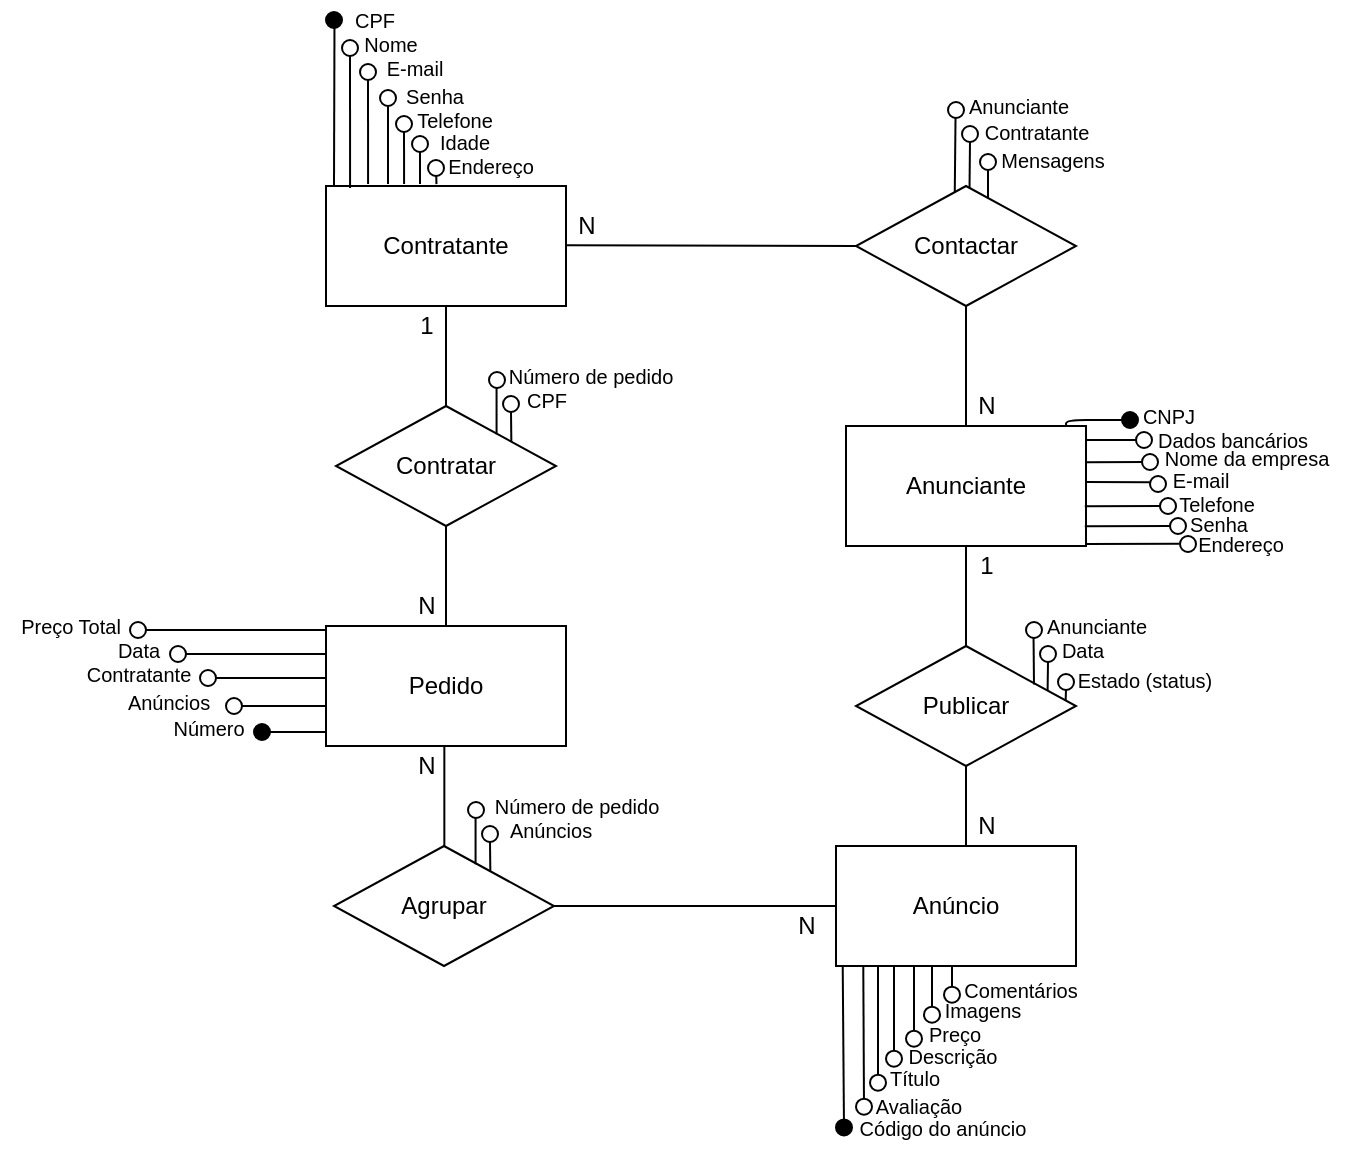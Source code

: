 <mxfile version="14.5.8" type="github">
  <diagram id="R2lEEEUBdFMjLlhIrx00" name="Page-1">
    <mxGraphModel dx="1411" dy="653" grid="1" gridSize="10" guides="1" tooltips="1" connect="1" arrows="1" fold="1" page="1" pageScale="1" pageWidth="850" pageHeight="1100" math="0" shadow="0" extFonts="Permanent Marker^https://fonts.googleapis.com/css?family=Permanent+Marker">
      <root>
        <mxCell id="0" />
        <mxCell id="1" parent="0" />
        <mxCell id="Juyp6doiT1WNdnk2VAP0-44" value="Pedido" style="rounded=0;whiteSpace=wrap;html=1;shadow=0;" vertex="1" parent="1">
          <mxGeometry x="220" y="670" width="120" height="60" as="geometry" />
        </mxCell>
        <mxCell id="Juyp6doiT1WNdnk2VAP0-3" value="Contratante" style="rounded=0;whiteSpace=wrap;html=1;" vertex="1" parent="1">
          <mxGeometry x="220" y="450" width="120" height="60" as="geometry" />
        </mxCell>
        <mxCell id="Juyp6doiT1WNdnk2VAP0-4" value="Anunciante" style="rounded=0;whiteSpace=wrap;html=1;" vertex="1" parent="1">
          <mxGeometry x="480" y="570" width="120" height="60" as="geometry" />
        </mxCell>
        <mxCell id="Juyp6doiT1WNdnk2VAP0-5" value="Anúncio" style="rounded=0;whiteSpace=wrap;html=1;" vertex="1" parent="1">
          <mxGeometry x="475" y="780" width="120" height="60" as="geometry" />
        </mxCell>
        <mxCell id="Juyp6doiT1WNdnk2VAP0-8" value="Publicar" style="rhombus;whiteSpace=wrap;html=1;" vertex="1" parent="1">
          <mxGeometry x="485" y="680" width="110" height="60" as="geometry" />
        </mxCell>
        <mxCell id="Juyp6doiT1WNdnk2VAP0-13" value="" style="endArrow=none;html=1;entryX=0.5;entryY=1;entryDx=0;entryDy=0;" edge="1" parent="1" source="Juyp6doiT1WNdnk2VAP0-8" target="Juyp6doiT1WNdnk2VAP0-4">
          <mxGeometry width="50" height="50" relative="1" as="geometry">
            <mxPoint x="532" y="670" as="sourcePoint" />
            <mxPoint x="702" y="560" as="targetPoint" />
          </mxGeometry>
        </mxCell>
        <mxCell id="Juyp6doiT1WNdnk2VAP0-25" value="N" style="text;html=1;align=center;verticalAlign=middle;resizable=0;points=[];autosize=1;strokeColor=none;" vertex="1" parent="1">
          <mxGeometry x="260" y="580" width="20" height="20" as="geometry" />
        </mxCell>
        <mxCell id="Juyp6doiT1WNdnk2VAP0-31" value="Contactar" style="rhombus;whiteSpace=wrap;html=1;" vertex="1" parent="1">
          <mxGeometry x="485" y="450" width="110" height="60" as="geometry" />
        </mxCell>
        <mxCell id="Juyp6doiT1WNdnk2VAP0-32" value="" style="endArrow=none;html=1;exitX=0.5;exitY=1;exitDx=0;exitDy=0;entryX=0.5;entryY=0;entryDx=0;entryDy=0;" edge="1" parent="1" source="Juyp6doiT1WNdnk2VAP0-31" target="Juyp6doiT1WNdnk2VAP0-4">
          <mxGeometry width="50" height="50" relative="1" as="geometry">
            <mxPoint x="430" y="620" as="sourcePoint" />
            <mxPoint x="638" y="480" as="targetPoint" />
          </mxGeometry>
        </mxCell>
        <mxCell id="Juyp6doiT1WNdnk2VAP0-33" value="" style="endArrow=none;html=1;exitX=1;exitY=0.5;exitDx=0;exitDy=0;entryX=0;entryY=0.5;entryDx=0;entryDy=0;" edge="1" parent="1" target="Juyp6doiT1WNdnk2VAP0-31">
          <mxGeometry width="50" height="50" relative="1" as="geometry">
            <mxPoint x="340" y="479.58" as="sourcePoint" />
            <mxPoint x="485" y="480" as="targetPoint" />
          </mxGeometry>
        </mxCell>
        <mxCell id="Juyp6doiT1WNdnk2VAP0-34" value="N" style="text;html=1;align=center;verticalAlign=middle;resizable=0;points=[];autosize=1;strokeColor=none;" vertex="1" parent="1">
          <mxGeometry x="340" y="460" width="20" height="20" as="geometry" />
        </mxCell>
        <mxCell id="Juyp6doiT1WNdnk2VAP0-35" value="N" style="text;html=1;align=center;verticalAlign=middle;resizable=0;points=[];autosize=1;strokeColor=none;" vertex="1" parent="1">
          <mxGeometry x="540" y="550" width="20" height="20" as="geometry" />
        </mxCell>
        <mxCell id="Juyp6doiT1WNdnk2VAP0-45" value="Contratar" style="rhombus;whiteSpace=wrap;html=1;" vertex="1" parent="1">
          <mxGeometry x="225" y="560" width="110" height="60" as="geometry" />
        </mxCell>
        <mxCell id="Juyp6doiT1WNdnk2VAP0-46" value="Agrupar" style="rhombus;whiteSpace=wrap;html=1;" vertex="1" parent="1">
          <mxGeometry x="224" y="780" width="110" height="60" as="geometry" />
        </mxCell>
        <mxCell id="Juyp6doiT1WNdnk2VAP0-47" value="" style="endArrow=none;html=1;entryX=0.5;entryY=0;entryDx=0;entryDy=0;" edge="1" parent="1" target="Juyp6doiT1WNdnk2VAP0-45">
          <mxGeometry width="50" height="50" relative="1" as="geometry">
            <mxPoint x="280" y="510" as="sourcePoint" />
            <mxPoint x="365" y="510.42" as="targetPoint" />
          </mxGeometry>
        </mxCell>
        <mxCell id="Juyp6doiT1WNdnk2VAP0-49" value="" style="endArrow=none;html=1;entryX=0.5;entryY=0;entryDx=0;entryDy=0;" edge="1" parent="1">
          <mxGeometry width="50" height="50" relative="1" as="geometry">
            <mxPoint x="280" y="620" as="sourcePoint" />
            <mxPoint x="280" y="670" as="targetPoint" />
          </mxGeometry>
        </mxCell>
        <mxCell id="Juyp6doiT1WNdnk2VAP0-50" value="" style="endArrow=none;html=1;entryX=0.5;entryY=0;entryDx=0;entryDy=0;" edge="1" parent="1">
          <mxGeometry width="50" height="50" relative="1" as="geometry">
            <mxPoint x="279.17" y="730" as="sourcePoint" />
            <mxPoint x="279.17" y="780" as="targetPoint" />
          </mxGeometry>
        </mxCell>
        <mxCell id="Juyp6doiT1WNdnk2VAP0-52" value="" style="endArrow=none;html=1;entryX=0;entryY=0.5;entryDx=0;entryDy=0;" edge="1" parent="1" source="Juyp6doiT1WNdnk2VAP0-46" target="Juyp6doiT1WNdnk2VAP0-5">
          <mxGeometry width="50" height="50" relative="1" as="geometry">
            <mxPoint x="520" y="760" as="sourcePoint" />
            <mxPoint x="570" y="710" as="targetPoint" />
          </mxGeometry>
        </mxCell>
        <mxCell id="Juyp6doiT1WNdnk2VAP0-53" value="" style="endArrow=none;html=1;entryX=0.5;entryY=1;entryDx=0;entryDy=0;" edge="1" parent="1" target="Juyp6doiT1WNdnk2VAP0-8">
          <mxGeometry width="50" height="50" relative="1" as="geometry">
            <mxPoint x="540" y="780" as="sourcePoint" />
            <mxPoint x="570" y="600" as="targetPoint" />
          </mxGeometry>
        </mxCell>
        <mxCell id="Juyp6doiT1WNdnk2VAP0-54" value="N" style="text;html=1;align=center;verticalAlign=middle;resizable=0;points=[];autosize=1;strokeColor=none;" vertex="1" parent="1">
          <mxGeometry x="450" y="810" width="20" height="20" as="geometry" />
        </mxCell>
        <mxCell id="Juyp6doiT1WNdnk2VAP0-55" value="1" style="text;html=1;align=center;verticalAlign=middle;resizable=0;points=[];autosize=1;strokeColor=none;" vertex="1" parent="1">
          <mxGeometry x="260" y="510" width="20" height="20" as="geometry" />
        </mxCell>
        <mxCell id="Juyp6doiT1WNdnk2VAP0-56" value="N" style="text;html=1;align=center;verticalAlign=middle;resizable=0;points=[];autosize=1;strokeColor=none;" vertex="1" parent="1">
          <mxGeometry x="260" y="730" width="20" height="20" as="geometry" />
        </mxCell>
        <mxCell id="Juyp6doiT1WNdnk2VAP0-57" value="N" style="text;html=1;align=center;verticalAlign=middle;resizable=0;points=[];autosize=1;strokeColor=none;" vertex="1" parent="1">
          <mxGeometry x="260" y="650" width="20" height="20" as="geometry" />
        </mxCell>
        <mxCell id="Juyp6doiT1WNdnk2VAP0-58" value="N" style="text;html=1;align=center;verticalAlign=middle;resizable=0;points=[];autosize=1;strokeColor=none;" vertex="1" parent="1">
          <mxGeometry x="540" y="760" width="20" height="20" as="geometry" />
        </mxCell>
        <mxCell id="Juyp6doiT1WNdnk2VAP0-59" value="1" style="text;html=1;align=center;verticalAlign=middle;resizable=0;points=[];autosize=1;strokeColor=none;" vertex="1" parent="1">
          <mxGeometry x="540" y="630" width="20" height="20" as="geometry" />
        </mxCell>
        <mxCell id="Juyp6doiT1WNdnk2VAP0-85" value="" style="endArrow=none;html=1;entryX=0.031;entryY=-0.008;entryDx=0;entryDy=0;entryPerimeter=0;exitX=0.006;exitY=0.665;exitDx=0;exitDy=0;exitPerimeter=0;" edge="1" parent="1" source="Juyp6doiT1WNdnk2VAP0-87">
          <mxGeometry width="50" height="50" relative="1" as="geometry">
            <mxPoint x="224.28" y="379.48" as="sourcePoint" />
            <mxPoint x="224.0" y="450" as="targetPoint" />
          </mxGeometry>
        </mxCell>
        <mxCell id="Juyp6doiT1WNdnk2VAP0-86" value="" style="endArrow=none;html=1;entryX=0.117;entryY=0;entryDx=0;entryDy=0;entryPerimeter=0;" edge="1" parent="1">
          <mxGeometry width="50" height="50" relative="1" as="geometry">
            <mxPoint x="241" y="397" as="sourcePoint" />
            <mxPoint x="241.04" y="449" as="targetPoint" />
          </mxGeometry>
        </mxCell>
        <mxCell id="Juyp6doiT1WNdnk2VAP0-87" value="&lt;font style=&quot;font-size: 10px&quot;&gt;CPF&lt;/font&gt;" style="text;html=1;align=center;verticalAlign=middle;resizable=0;points=[];autosize=1;strokeColor=none;" vertex="1" parent="1">
          <mxGeometry x="224" y="357" width="40" height="20" as="geometry" />
        </mxCell>
        <mxCell id="Juyp6doiT1WNdnk2VAP0-88" value="" style="ellipse;whiteSpace=wrap;html=1;aspect=fixed;shadow=0;fillColor=#000000;" vertex="1" parent="1">
          <mxGeometry x="220" y="363" width="8" height="8" as="geometry" />
        </mxCell>
        <mxCell id="Juyp6doiT1WNdnk2VAP0-89" value="" style="ellipse;whiteSpace=wrap;html=1;aspect=fixed;shadow=0;" vertex="1" parent="1">
          <mxGeometry x="237" y="389" width="8" height="8" as="geometry" />
        </mxCell>
        <mxCell id="Juyp6doiT1WNdnk2VAP0-90" value="&lt;font style=&quot;font-size: 10px&quot;&gt;E-mail&lt;/font&gt;" style="text;html=1;align=center;verticalAlign=middle;resizable=0;points=[];autosize=1;strokeColor=none;" vertex="1" parent="1">
          <mxGeometry x="244" y="381" width="40" height="20" as="geometry" />
        </mxCell>
        <mxCell id="Juyp6doiT1WNdnk2VAP0-91" value="" style="endArrow=none;html=1;entryX=0.2;entryY=0;entryDx=0;entryDy=0;entryPerimeter=0;" edge="1" parent="1">
          <mxGeometry width="50" height="50" relative="1" as="geometry">
            <mxPoint x="251.0" y="409" as="sourcePoint" />
            <mxPoint x="251.0" y="449" as="targetPoint" />
          </mxGeometry>
        </mxCell>
        <mxCell id="Juyp6doiT1WNdnk2VAP0-92" value="" style="ellipse;whiteSpace=wrap;html=1;aspect=fixed;shadow=0;" vertex="1" parent="1">
          <mxGeometry x="247.0" y="402" width="8" height="8" as="geometry" />
        </mxCell>
        <mxCell id="Juyp6doiT1WNdnk2VAP0-93" value="&lt;font style=&quot;font-size: 10px&quot;&gt;Senha&lt;/font&gt;" style="text;html=1;align=center;verticalAlign=middle;resizable=0;points=[];autosize=1;strokeColor=none;" vertex="1" parent="1">
          <mxGeometry x="254" y="395" width="40" height="20" as="geometry" />
        </mxCell>
        <mxCell id="Juyp6doiT1WNdnk2VAP0-102" value="" style="endArrow=none;html=1;entryX=0.267;entryY=0;entryDx=0;entryDy=0;entryPerimeter=0;" edge="1" parent="1">
          <mxGeometry width="50" height="50" relative="1" as="geometry">
            <mxPoint x="259" y="419" as="sourcePoint" />
            <mxPoint x="259.04" y="449" as="targetPoint" />
          </mxGeometry>
        </mxCell>
        <mxCell id="Juyp6doiT1WNdnk2VAP0-103" value="" style="ellipse;whiteSpace=wrap;html=1;aspect=fixed;shadow=0;" vertex="1" parent="1">
          <mxGeometry x="255.0" y="415" width="8" height="8" as="geometry" />
        </mxCell>
        <mxCell id="Juyp6doiT1WNdnk2VAP0-104" value="&lt;font style=&quot;font-size: 10px&quot;&gt;Telefone&lt;/font&gt;" style="text;html=1;align=center;verticalAlign=middle;resizable=0;points=[];autosize=1;strokeColor=none;" vertex="1" parent="1">
          <mxGeometry x="259" y="407" width="50" height="20" as="geometry" />
        </mxCell>
        <mxCell id="Juyp6doiT1WNdnk2VAP0-105" value="" style="endArrow=none;html=1;" edge="1" parent="1">
          <mxGeometry width="50" height="50" relative="1" as="geometry">
            <mxPoint x="267" y="429" as="sourcePoint" />
            <mxPoint x="267" y="449" as="targetPoint" />
          </mxGeometry>
        </mxCell>
        <mxCell id="Juyp6doiT1WNdnk2VAP0-106" value="" style="ellipse;whiteSpace=wrap;html=1;aspect=fixed;shadow=0;" vertex="1" parent="1">
          <mxGeometry x="263" y="425" width="8" height="8" as="geometry" />
        </mxCell>
        <mxCell id="Juyp6doiT1WNdnk2VAP0-107" value="&lt;font style=&quot;font-size: 10px&quot;&gt;Idade&lt;/font&gt;" style="text;html=1;align=center;verticalAlign=middle;resizable=0;points=[];autosize=1;strokeColor=none;" vertex="1" parent="1">
          <mxGeometry x="269" y="418" width="40" height="20" as="geometry" />
        </mxCell>
        <mxCell id="Juyp6doiT1WNdnk2VAP0-108" value="" style="endArrow=none;html=1;entryX=0.054;entryY=0.953;entryDx=0;entryDy=0;entryPerimeter=0;" edge="1" parent="1" target="Juyp6doiT1WNdnk2VAP0-110">
          <mxGeometry width="50" height="50" relative="1" as="geometry">
            <mxPoint x="275" y="441" as="sourcePoint" />
            <mxPoint x="275.04" y="471" as="targetPoint" />
            <Array as="points" />
          </mxGeometry>
        </mxCell>
        <mxCell id="Juyp6doiT1WNdnk2VAP0-109" value="" style="ellipse;whiteSpace=wrap;html=1;aspect=fixed;shadow=0;" vertex="1" parent="1">
          <mxGeometry x="271" y="437" width="8" height="8" as="geometry" />
        </mxCell>
        <mxCell id="Juyp6doiT1WNdnk2VAP0-110" value="&lt;font style=&quot;font-size: 10px&quot;&gt;Endereço&lt;/font&gt;" style="text;html=1;align=center;verticalAlign=middle;resizable=0;points=[];autosize=1;strokeColor=none;" vertex="1" parent="1">
          <mxGeometry x="272" y="430" width="60" height="20" as="geometry" />
        </mxCell>
        <mxCell id="Juyp6doiT1WNdnk2VAP0-111" value="" style="endArrow=none;html=1;entryX=0.117;entryY=0;entryDx=0;entryDy=0;entryPerimeter=0;" edge="1" parent="1" source="Juyp6doiT1WNdnk2VAP0-112">
          <mxGeometry width="50" height="50" relative="1" as="geometry">
            <mxPoint x="232.0" y="399" as="sourcePoint" />
            <mxPoint x="232.04" y="451" as="targetPoint" />
          </mxGeometry>
        </mxCell>
        <mxCell id="Juyp6doiT1WNdnk2VAP0-112" value="" style="ellipse;whiteSpace=wrap;html=1;aspect=fixed;shadow=0;" vertex="1" parent="1">
          <mxGeometry x="228.0" y="377" width="8" height="8" as="geometry" />
        </mxCell>
        <mxCell id="Juyp6doiT1WNdnk2VAP0-114" value="&lt;font style=&quot;font-size: 10px&quot;&gt;Nome&lt;/font&gt;" style="text;html=1;align=center;verticalAlign=middle;resizable=0;points=[];autosize=1;strokeColor=none;" vertex="1" parent="1">
          <mxGeometry x="232.0" y="369" width="40" height="20" as="geometry" />
        </mxCell>
        <mxCell id="Juyp6doiT1WNdnk2VAP0-115" value="" style="endArrow=none;html=1;entryX=0.449;entryY=0.05;entryDx=0;entryDy=0;entryPerimeter=0;exitX=0.471;exitY=0.868;exitDx=0;exitDy=0;exitPerimeter=0;" edge="1" parent="1" source="Juyp6doiT1WNdnk2VAP0-118" target="Juyp6doiT1WNdnk2VAP0-31">
          <mxGeometry width="50" height="50" relative="1" as="geometry">
            <mxPoint x="534.28" y="424.48" as="sourcePoint" />
            <mxPoint x="534" y="450" as="targetPoint" />
          </mxGeometry>
        </mxCell>
        <mxCell id="Juyp6doiT1WNdnk2VAP0-116" value="" style="endArrow=none;html=1;entryX=0.6;entryY=0.105;entryDx=0;entryDy=0;entryPerimeter=0;" edge="1" parent="1" target="Juyp6doiT1WNdnk2VAP0-31">
          <mxGeometry width="50" height="50" relative="1" as="geometry">
            <mxPoint x="551" y="442" as="sourcePoint" />
            <mxPoint x="551" y="460" as="targetPoint" />
          </mxGeometry>
        </mxCell>
        <mxCell id="Juyp6doiT1WNdnk2VAP0-117" value="&lt;font style=&quot;font-size: 10px&quot;&gt;Anunciante&lt;/font&gt;" style="text;html=1;align=center;verticalAlign=middle;resizable=0;points=[];autosize=1;strokeColor=none;" vertex="1" parent="1">
          <mxGeometry x="531" y="400" width="70" height="20" as="geometry" />
        </mxCell>
        <mxCell id="Juyp6doiT1WNdnk2VAP0-118" value="" style="ellipse;whiteSpace=wrap;html=1;aspect=fixed;shadow=0;fillColor=#FFFFFF;" vertex="1" parent="1">
          <mxGeometry x="531" y="408" width="8" height="8" as="geometry" />
        </mxCell>
        <mxCell id="Juyp6doiT1WNdnk2VAP0-119" value="" style="ellipse;whiteSpace=wrap;html=1;aspect=fixed;shadow=0;" vertex="1" parent="1">
          <mxGeometry x="547" y="434" width="8" height="8" as="geometry" />
        </mxCell>
        <mxCell id="Juyp6doiT1WNdnk2VAP0-120" value="&lt;font style=&quot;font-size: 10px&quot;&gt;Mensagens&lt;/font&gt;" style="text;html=1;align=center;verticalAlign=middle;resizable=0;points=[];autosize=1;strokeColor=none;" vertex="1" parent="1">
          <mxGeometry x="548" y="427" width="70" height="20" as="geometry" />
        </mxCell>
        <mxCell id="Juyp6doiT1WNdnk2VAP0-133" value="" style="endArrow=none;html=1;entryX=0.516;entryY=0.018;entryDx=0;entryDy=0;entryPerimeter=0;" edge="1" parent="1" source="Juyp6doiT1WNdnk2VAP0-134" target="Juyp6doiT1WNdnk2VAP0-31">
          <mxGeometry width="50" height="50" relative="1" as="geometry">
            <mxPoint x="542" y="444" as="sourcePoint" />
            <mxPoint x="542" y="450" as="targetPoint" />
          </mxGeometry>
        </mxCell>
        <mxCell id="Juyp6doiT1WNdnk2VAP0-134" value="" style="ellipse;whiteSpace=wrap;html=1;aspect=fixed;shadow=0;" vertex="1" parent="1">
          <mxGeometry x="538" y="420" width="8" height="8" as="geometry" />
        </mxCell>
        <mxCell id="Juyp6doiT1WNdnk2VAP0-135" value="&lt;font style=&quot;font-size: 10px&quot;&gt;Contratante&lt;/font&gt;" style="text;html=1;align=center;verticalAlign=middle;resizable=0;points=[];autosize=1;strokeColor=none;" vertex="1" parent="1">
          <mxGeometry x="540" y="413" width="70" height="20" as="geometry" />
        </mxCell>
        <mxCell id="Juyp6doiT1WNdnk2VAP0-138" value="" style="endArrow=none;html=1;exitX=0.471;exitY=0.868;exitDx=0;exitDy=0;exitPerimeter=0;entryX=0.809;entryY=0.32;entryDx=0;entryDy=0;entryPerimeter=0;" edge="1" parent="1" source="Juyp6doiT1WNdnk2VAP0-141" target="Juyp6doiT1WNdnk2VAP0-8">
          <mxGeometry width="50" height="50" relative="1" as="geometry">
            <mxPoint x="573.28" y="684.48" as="sourcePoint" />
            <mxPoint x="573" y="700" as="targetPoint" />
          </mxGeometry>
        </mxCell>
        <mxCell id="Juyp6doiT1WNdnk2VAP0-139" value="" style="endArrow=none;html=1;entryX=0.953;entryY=0.45;entryDx=0;entryDy=0;entryPerimeter=0;" edge="1" parent="1" target="Juyp6doiT1WNdnk2VAP0-8">
          <mxGeometry width="50" height="50" relative="1" as="geometry">
            <mxPoint x="590" y="702" as="sourcePoint" />
            <mxPoint x="590" y="710" as="targetPoint" />
          </mxGeometry>
        </mxCell>
        <mxCell id="Juyp6doiT1WNdnk2VAP0-140" value="&lt;font style=&quot;font-size: 10px&quot;&gt;Anunciante&lt;/font&gt;" style="text;html=1;align=center;verticalAlign=middle;resizable=0;points=[];autosize=1;strokeColor=none;" vertex="1" parent="1">
          <mxGeometry x="570" y="660" width="70" height="20" as="geometry" />
        </mxCell>
        <mxCell id="Juyp6doiT1WNdnk2VAP0-141" value="" style="ellipse;whiteSpace=wrap;html=1;aspect=fixed;shadow=0;fillColor=#FFFFFF;" vertex="1" parent="1">
          <mxGeometry x="570" y="668" width="8" height="8" as="geometry" />
        </mxCell>
        <mxCell id="Juyp6doiT1WNdnk2VAP0-142" value="" style="ellipse;whiteSpace=wrap;html=1;aspect=fixed;shadow=0;" vertex="1" parent="1">
          <mxGeometry x="586" y="694" width="8" height="8" as="geometry" />
        </mxCell>
        <mxCell id="Juyp6doiT1WNdnk2VAP0-143" value="&lt;font style=&quot;font-size: 10px&quot;&gt;Estado (status)&lt;/font&gt;" style="text;html=1;align=center;verticalAlign=middle;resizable=0;points=[];autosize=1;strokeColor=none;" vertex="1" parent="1">
          <mxGeometry x="589" y="687" width="80" height="20" as="geometry" />
        </mxCell>
        <mxCell id="Juyp6doiT1WNdnk2VAP0-144" value="" style="endArrow=none;html=1;entryX=0.871;entryY=0.369;entryDx=0;entryDy=0;entryPerimeter=0;" edge="1" parent="1" source="Juyp6doiT1WNdnk2VAP0-145" target="Juyp6doiT1WNdnk2VAP0-8">
          <mxGeometry width="50" height="50" relative="1" as="geometry">
            <mxPoint x="581" y="704" as="sourcePoint" />
            <mxPoint x="581" y="700" as="targetPoint" />
          </mxGeometry>
        </mxCell>
        <mxCell id="Juyp6doiT1WNdnk2VAP0-145" value="" style="ellipse;whiteSpace=wrap;html=1;aspect=fixed;shadow=0;" vertex="1" parent="1">
          <mxGeometry x="577" y="680" width="8" height="8" as="geometry" />
        </mxCell>
        <mxCell id="Juyp6doiT1WNdnk2VAP0-146" value="&lt;font style=&quot;font-size: 10px&quot;&gt;Data&lt;/font&gt;" style="text;html=1;align=center;verticalAlign=middle;resizable=0;points=[];autosize=1;strokeColor=none;" vertex="1" parent="1">
          <mxGeometry x="578" y="672" width="40" height="20" as="geometry" />
        </mxCell>
        <mxCell id="Juyp6doiT1WNdnk2VAP0-147" value="" style="endArrow=none;html=1;exitX=0.471;exitY=0.868;exitDx=0;exitDy=0;exitPerimeter=0;entryX=0.73;entryY=0.236;entryDx=0;entryDy=0;entryPerimeter=0;" edge="1" parent="1" source="Juyp6doiT1WNdnk2VAP0-150" target="Juyp6doiT1WNdnk2VAP0-45">
          <mxGeometry width="50" height="50" relative="1" as="geometry">
            <mxPoint x="304.78" y="559.48" as="sourcePoint" />
            <mxPoint x="305" y="575" as="targetPoint" />
          </mxGeometry>
        </mxCell>
        <mxCell id="Juyp6doiT1WNdnk2VAP0-149" value="&lt;font style=&quot;font-size: 10px&quot;&gt;Número de pedido&lt;/font&gt;" style="text;html=1;align=center;verticalAlign=middle;resizable=0;points=[];autosize=1;strokeColor=none;" vertex="1" parent="1">
          <mxGeometry x="301.5" y="535" width="100" height="20" as="geometry" />
        </mxCell>
        <mxCell id="Juyp6doiT1WNdnk2VAP0-150" value="" style="ellipse;whiteSpace=wrap;html=1;aspect=fixed;shadow=0;fillColor=#FFFFFF;" vertex="1" parent="1">
          <mxGeometry x="301.5" y="543" width="8" height="8" as="geometry" />
        </mxCell>
        <mxCell id="Juyp6doiT1WNdnk2VAP0-153" value="" style="endArrow=none;html=1;entryX=0.797;entryY=0.295;entryDx=0;entryDy=0;entryPerimeter=0;" edge="1" parent="1" source="Juyp6doiT1WNdnk2VAP0-154" target="Juyp6doiT1WNdnk2VAP0-45">
          <mxGeometry width="50" height="50" relative="1" as="geometry">
            <mxPoint x="312.5" y="579" as="sourcePoint" />
            <mxPoint x="312" y="577" as="targetPoint" />
          </mxGeometry>
        </mxCell>
        <mxCell id="Juyp6doiT1WNdnk2VAP0-154" value="" style="ellipse;whiteSpace=wrap;html=1;aspect=fixed;shadow=0;" vertex="1" parent="1">
          <mxGeometry x="308.5" y="555" width="8" height="8" as="geometry" />
        </mxCell>
        <mxCell id="Juyp6doiT1WNdnk2VAP0-155" value="&lt;font style=&quot;font-size: 10px&quot;&gt;CPF&lt;/font&gt;" style="text;html=1;align=center;verticalAlign=middle;resizable=0;points=[];autosize=1;strokeColor=none;" vertex="1" parent="1">
          <mxGeometry x="309.5" y="547" width="40" height="20" as="geometry" />
        </mxCell>
        <mxCell id="Juyp6doiT1WNdnk2VAP0-156" value="" style="endArrow=none;html=1;exitX=0.471;exitY=0.868;exitDx=0;exitDy=0;exitPerimeter=0;entryX=0.73;entryY=0.236;entryDx=0;entryDy=0;entryPerimeter=0;" edge="1" parent="1" source="Juyp6doiT1WNdnk2VAP0-158">
          <mxGeometry width="50" height="50" relative="1" as="geometry">
            <mxPoint x="294.28" y="774.48" as="sourcePoint" />
            <mxPoint x="294.8" y="789.16" as="targetPoint" />
          </mxGeometry>
        </mxCell>
        <mxCell id="Juyp6doiT1WNdnk2VAP0-157" value="&lt;font style=&quot;font-size: 10px&quot;&gt;Número de pedido&lt;/font&gt;" style="text;html=1;align=center;verticalAlign=middle;resizable=0;points=[];autosize=1;strokeColor=none;" vertex="1" parent="1">
          <mxGeometry x="295" y="750" width="100" height="20" as="geometry" />
        </mxCell>
        <mxCell id="Juyp6doiT1WNdnk2VAP0-158" value="" style="ellipse;whiteSpace=wrap;html=1;aspect=fixed;shadow=0;fillColor=#FFFFFF;" vertex="1" parent="1">
          <mxGeometry x="291" y="758" width="8" height="8" as="geometry" />
        </mxCell>
        <mxCell id="Juyp6doiT1WNdnk2VAP0-159" value="" style="endArrow=none;html=1;entryX=0.797;entryY=0.295;entryDx=0;entryDy=0;entryPerimeter=0;" edge="1" parent="1" source="Juyp6doiT1WNdnk2VAP0-160">
          <mxGeometry width="50" height="50" relative="1" as="geometry">
            <mxPoint x="302" y="794" as="sourcePoint" />
            <mxPoint x="302.17" y="792.7" as="targetPoint" />
          </mxGeometry>
        </mxCell>
        <mxCell id="Juyp6doiT1WNdnk2VAP0-160" value="" style="ellipse;whiteSpace=wrap;html=1;aspect=fixed;shadow=0;" vertex="1" parent="1">
          <mxGeometry x="298" y="770" width="8" height="8" as="geometry" />
        </mxCell>
        <mxCell id="Juyp6doiT1WNdnk2VAP0-161" value="&lt;font style=&quot;font-size: 10px&quot;&gt;Anúncios&lt;/font&gt;" style="text;html=1;align=center;verticalAlign=middle;resizable=0;points=[];autosize=1;strokeColor=none;" vertex="1" parent="1">
          <mxGeometry x="301.5" y="762" width="60" height="20" as="geometry" />
        </mxCell>
        <mxCell id="Juyp6doiT1WNdnk2VAP0-168" value="" style="endArrow=none;html=1;exitX=0;exitY=0.75;exitDx=0;exitDy=0;" edge="1" parent="1">
          <mxGeometry width="50" height="50" relative="1" as="geometry">
            <mxPoint x="220" y="723" as="sourcePoint" />
            <mxPoint x="190" y="723" as="targetPoint" />
          </mxGeometry>
        </mxCell>
        <mxCell id="Juyp6doiT1WNdnk2VAP0-169" value="" style="ellipse;whiteSpace=wrap;html=1;aspect=fixed;shadow=0;fillColor=#000000;" vertex="1" parent="1">
          <mxGeometry x="184" y="719" width="8" height="8" as="geometry" />
        </mxCell>
        <mxCell id="Juyp6doiT1WNdnk2VAP0-170" value="&lt;font style=&quot;font-size: 10px&quot;&gt;Número&lt;/font&gt;" style="text;html=1;align=center;verticalAlign=middle;resizable=0;points=[];autosize=1;strokeColor=none;" vertex="1" parent="1">
          <mxGeometry x="136" y="711" width="50" height="20" as="geometry" />
        </mxCell>
        <mxCell id="Juyp6doiT1WNdnk2VAP0-184" value="" style="endArrow=none;html=1;exitX=0;exitY=0.55;exitDx=0;exitDy=0;exitPerimeter=0;" edge="1" parent="1">
          <mxGeometry width="50" height="50" relative="1" as="geometry">
            <mxPoint x="220" y="710" as="sourcePoint" />
            <mxPoint x="176" y="710" as="targetPoint" />
          </mxGeometry>
        </mxCell>
        <mxCell id="Juyp6doiT1WNdnk2VAP0-185" value="" style="ellipse;whiteSpace=wrap;html=1;aspect=fixed;shadow=0;" vertex="1" parent="1">
          <mxGeometry x="170" y="706" width="8" height="8" as="geometry" />
        </mxCell>
        <mxCell id="Juyp6doiT1WNdnk2VAP0-186" value="&lt;font style=&quot;font-size: 10px&quot;&gt;Anúncios&lt;/font&gt;" style="text;html=1;align=center;verticalAlign=middle;resizable=0;points=[];autosize=1;strokeColor=none;" vertex="1" parent="1">
          <mxGeometry x="111.28" y="698" width="60" height="20" as="geometry" />
        </mxCell>
        <mxCell id="Juyp6doiT1WNdnk2VAP0-187" value="" style="endArrow=none;html=1;exitX=0;exitY=0.75;exitDx=0;exitDy=0;" edge="1" parent="1" source="Juyp6doiT1WNdnk2VAP0-188">
          <mxGeometry width="50" height="50" relative="1" as="geometry">
            <mxPoint x="220" y="696" as="sourcePoint" />
            <mxPoint x="160" y="696" as="targetPoint" />
          </mxGeometry>
        </mxCell>
        <mxCell id="Juyp6doiT1WNdnk2VAP0-188" value="" style="ellipse;whiteSpace=wrap;html=1;aspect=fixed;shadow=0;" vertex="1" parent="1">
          <mxGeometry x="157" y="692" width="8" height="8" as="geometry" />
        </mxCell>
        <mxCell id="Juyp6doiT1WNdnk2VAP0-189" value="" style="endArrow=none;html=1;exitX=0;exitY=0.75;exitDx=0;exitDy=0;" edge="1" parent="1" target="Juyp6doiT1WNdnk2VAP0-188">
          <mxGeometry width="50" height="50" relative="1" as="geometry">
            <mxPoint x="220" y="696" as="sourcePoint" />
            <mxPoint x="160" y="696" as="targetPoint" />
          </mxGeometry>
        </mxCell>
        <mxCell id="Juyp6doiT1WNdnk2VAP0-190" value="&lt;font style=&quot;font-size: 10px&quot;&gt;Contratante&lt;/font&gt;" style="text;html=1;align=center;verticalAlign=middle;resizable=0;points=[];autosize=1;strokeColor=none;" vertex="1" parent="1">
          <mxGeometry x="91" y="684" width="70" height="20" as="geometry" />
        </mxCell>
        <mxCell id="Juyp6doiT1WNdnk2VAP0-191" value="" style="endArrow=none;html=1;exitX=0;exitY=0.1;exitDx=0;exitDy=0;exitPerimeter=0;" edge="1" parent="1">
          <mxGeometry width="50" height="50" relative="1" as="geometry">
            <mxPoint x="220" y="684.0" as="sourcePoint" />
            <mxPoint x="148" y="684" as="targetPoint" />
          </mxGeometry>
        </mxCell>
        <mxCell id="Juyp6doiT1WNdnk2VAP0-192" value="" style="ellipse;whiteSpace=wrap;html=1;aspect=fixed;shadow=0;" vertex="1" parent="1">
          <mxGeometry x="142" y="680" width="8" height="8" as="geometry" />
        </mxCell>
        <mxCell id="Juyp6doiT1WNdnk2VAP0-193" value="&lt;font style=&quot;font-size: 10px&quot;&gt;Data&lt;/font&gt;" style="text;html=1;align=center;verticalAlign=middle;resizable=0;points=[];autosize=1;strokeColor=none;" vertex="1" parent="1">
          <mxGeometry x="106" y="672" width="40" height="20" as="geometry" />
        </mxCell>
        <mxCell id="Juyp6doiT1WNdnk2VAP0-194" value="" style="endArrow=none;html=1;exitX=0;exitY=0.033;exitDx=0;exitDy=0;exitPerimeter=0;" edge="1" parent="1" source="Juyp6doiT1WNdnk2VAP0-44">
          <mxGeometry width="50" height="50" relative="1" as="geometry">
            <mxPoint x="200" y="672.0" as="sourcePoint" />
            <mxPoint x="128" y="672" as="targetPoint" />
          </mxGeometry>
        </mxCell>
        <mxCell id="Juyp6doiT1WNdnk2VAP0-195" value="" style="ellipse;whiteSpace=wrap;html=1;aspect=fixed;shadow=0;" vertex="1" parent="1">
          <mxGeometry x="122" y="668" width="8" height="8" as="geometry" />
        </mxCell>
        <mxCell id="Juyp6doiT1WNdnk2VAP0-196" value="&lt;font style=&quot;font-size: 10px&quot;&gt;Preço Total&lt;/font&gt;" style="text;html=1;align=center;verticalAlign=middle;resizable=0;points=[];autosize=1;strokeColor=none;" vertex="1" parent="1">
          <mxGeometry x="57" y="660" width="70" height="20" as="geometry" />
        </mxCell>
        <mxCell id="Juyp6doiT1WNdnk2VAP0-213" value="" style="endArrow=none;html=1;exitX=0.022;exitY=0.994;exitDx=0;exitDy=0;exitPerimeter=0;" edge="1" parent="1">
          <mxGeometry width="50" height="50" relative="1" as="geometry">
            <mxPoint x="488.64" y="840.0" as="sourcePoint" />
            <mxPoint x="489" y="910.36" as="targetPoint" />
          </mxGeometry>
        </mxCell>
        <mxCell id="Juyp6doiT1WNdnk2VAP0-215" value="&lt;font style=&quot;font-size: 10px&quot;&gt;Título&lt;/font&gt;" style="text;html=1;align=center;verticalAlign=middle;resizable=0;points=[];autosize=1;strokeColor=none;" vertex="1" parent="1">
          <mxGeometry x="494" y="886.36" width="40" height="20" as="geometry" />
        </mxCell>
        <mxCell id="Juyp6doiT1WNdnk2VAP0-216" value="" style="ellipse;whiteSpace=wrap;html=1;aspect=fixed;shadow=0;fillColor=#FFFFFF;" vertex="1" parent="1">
          <mxGeometry x="485" y="906.36" width="8" height="8" as="geometry" />
        </mxCell>
        <mxCell id="Juyp6doiT1WNdnk2VAP0-233" value="&lt;font style=&quot;font-size: 10px&quot;&gt;Código do anúncio&lt;/font&gt;" style="text;html=1;align=center;verticalAlign=middle;resizable=0;points=[];autosize=1;strokeColor=none;" vertex="1" parent="1">
          <mxGeometry x="478" y="910.72" width="100" height="20" as="geometry" />
        </mxCell>
        <mxCell id="Juyp6doiT1WNdnk2VAP0-234" value="" style="endArrow=none;html=1;exitX=0.022;exitY=0.994;exitDx=0;exitDy=0;exitPerimeter=0;" edge="1" parent="1">
          <mxGeometry width="50" height="50" relative="1" as="geometry">
            <mxPoint x="496" y="840.36" as="sourcePoint" />
            <mxPoint x="496" y="900.36" as="targetPoint" />
          </mxGeometry>
        </mxCell>
        <mxCell id="Juyp6doiT1WNdnk2VAP0-232" value="" style="ellipse;whiteSpace=wrap;html=1;aspect=fixed;shadow=0;" vertex="1" parent="1">
          <mxGeometry x="492" y="894.36" width="8" height="8" as="geometry" />
        </mxCell>
        <mxCell id="Juyp6doiT1WNdnk2VAP0-238" value="" style="endArrow=none;html=1;" edge="1" parent="1">
          <mxGeometry width="50" height="50" relative="1" as="geometry">
            <mxPoint x="504" y="840.36" as="sourcePoint" />
            <mxPoint x="504" y="888.36" as="targetPoint" />
          </mxGeometry>
        </mxCell>
        <mxCell id="Juyp6doiT1WNdnk2VAP0-239" value="" style="ellipse;whiteSpace=wrap;html=1;aspect=fixed;shadow=0;" vertex="1" parent="1">
          <mxGeometry x="500" y="882.36" width="8" height="8" as="geometry" />
        </mxCell>
        <mxCell id="Juyp6doiT1WNdnk2VAP0-240" value="&lt;font style=&quot;font-size: 10px&quot;&gt;Descrição&lt;/font&gt;" style="text;html=1;align=center;verticalAlign=middle;resizable=0;points=[];autosize=1;strokeColor=none;" vertex="1" parent="1">
          <mxGeometry x="503" y="875.36" width="60" height="20" as="geometry" />
        </mxCell>
        <mxCell id="Juyp6doiT1WNdnk2VAP0-241" value="" style="endArrow=none;html=1;" edge="1" parent="1">
          <mxGeometry width="50" height="50" relative="1" as="geometry">
            <mxPoint x="514" y="840.36" as="sourcePoint" />
            <mxPoint x="514" y="878.36" as="targetPoint" />
          </mxGeometry>
        </mxCell>
        <mxCell id="Juyp6doiT1WNdnk2VAP0-242" value="" style="ellipse;whiteSpace=wrap;html=1;aspect=fixed;shadow=0;" vertex="1" parent="1">
          <mxGeometry x="510" y="872.36" width="8" height="8" as="geometry" />
        </mxCell>
        <mxCell id="Juyp6doiT1WNdnk2VAP0-243" value="&lt;font style=&quot;font-size: 10px&quot;&gt;Preço&lt;/font&gt;" style="text;html=1;align=center;verticalAlign=middle;resizable=0;points=[];autosize=1;strokeColor=none;" vertex="1" parent="1">
          <mxGeometry x="514" y="864.36" width="40" height="20" as="geometry" />
        </mxCell>
        <mxCell id="Juyp6doiT1WNdnk2VAP0-244" value="" style="endArrow=none;html=1;" edge="1" parent="1">
          <mxGeometry width="50" height="50" relative="1" as="geometry">
            <mxPoint x="523" y="840.36" as="sourcePoint" />
            <mxPoint x="523" y="866.36" as="targetPoint" />
          </mxGeometry>
        </mxCell>
        <mxCell id="Juyp6doiT1WNdnk2VAP0-245" value="" style="ellipse;whiteSpace=wrap;html=1;aspect=fixed;shadow=0;" vertex="1" parent="1">
          <mxGeometry x="519" y="860.36" width="8" height="8" as="geometry" />
        </mxCell>
        <mxCell id="Juyp6doiT1WNdnk2VAP0-246" value="&lt;font style=&quot;font-size: 10px&quot;&gt;Imagens&lt;/font&gt;" style="text;html=1;align=center;verticalAlign=middle;resizable=0;points=[];autosize=1;strokeColor=none;" vertex="1" parent="1">
          <mxGeometry x="523" y="852.36" width="50" height="20" as="geometry" />
        </mxCell>
        <mxCell id="Juyp6doiT1WNdnk2VAP0-247" value="" style="endArrow=none;html=1;" edge="1" parent="1">
          <mxGeometry width="50" height="50" relative="1" as="geometry">
            <mxPoint x="533" y="840.36" as="sourcePoint" />
            <mxPoint x="533" y="856.36" as="targetPoint" />
          </mxGeometry>
        </mxCell>
        <mxCell id="Juyp6doiT1WNdnk2VAP0-248" value="" style="ellipse;whiteSpace=wrap;html=1;aspect=fixed;shadow=0;" vertex="1" parent="1">
          <mxGeometry x="529" y="850.36" width="8" height="8" as="geometry" />
        </mxCell>
        <mxCell id="Juyp6doiT1WNdnk2VAP0-249" value="&lt;font style=&quot;font-size: 10px&quot;&gt;Comentários&lt;/font&gt;" style="text;html=1;align=center;verticalAlign=middle;resizable=0;points=[];autosize=1;strokeColor=none;" vertex="1" parent="1">
          <mxGeometry x="532" y="842.36" width="70" height="20" as="geometry" />
        </mxCell>
        <mxCell id="Juyp6doiT1WNdnk2VAP0-250" value="" style="endArrow=none;html=1;exitX=0.028;exitY=1.009;exitDx=0;exitDy=0;exitPerimeter=0;" edge="1" parent="1" source="Juyp6doiT1WNdnk2VAP0-5">
          <mxGeometry width="50" height="50" relative="1" as="geometry">
            <mxPoint x="478.64" y="850.36" as="sourcePoint" />
            <mxPoint x="479" y="920.72" as="targetPoint" />
          </mxGeometry>
        </mxCell>
        <mxCell id="Juyp6doiT1WNdnk2VAP0-251" value="" style="ellipse;whiteSpace=wrap;html=1;aspect=fixed;shadow=0;fillColor=#000000;" vertex="1" parent="1">
          <mxGeometry x="475" y="916.72" width="8" height="8" as="geometry" />
        </mxCell>
        <mxCell id="Juyp6doiT1WNdnk2VAP0-252" value="&lt;font style=&quot;font-size: 10px&quot;&gt;Avaliação&lt;/font&gt;" style="text;html=1;align=center;verticalAlign=middle;resizable=0;points=[];autosize=1;strokeColor=none;" vertex="1" parent="1">
          <mxGeometry x="486" y="900.36" width="60" height="20" as="geometry" />
        </mxCell>
        <mxCell id="Juyp6doiT1WNdnk2VAP0-253" value="" style="endArrow=none;html=1;entryX=0;entryY=0.5;entryDx=0;entryDy=0;exitX=0.917;exitY=0.008;exitDx=0;exitDy=0;exitPerimeter=0;" edge="1" parent="1" source="Juyp6doiT1WNdnk2VAP0-4" target="Juyp6doiT1WNdnk2VAP0-256">
          <mxGeometry width="50" height="50" relative="1" as="geometry">
            <mxPoint x="622.24" y="570.3" as="sourcePoint" />
            <mxPoint x="622" y="650" as="targetPoint" />
            <Array as="points">
              <mxPoint x="590" y="567" />
            </Array>
          </mxGeometry>
        </mxCell>
        <mxCell id="Juyp6doiT1WNdnk2VAP0-254" value="" style="endArrow=none;html=1;entryX=1.002;entryY=0.302;entryDx=0;entryDy=0;entryPerimeter=0;" edge="1" parent="1" target="Juyp6doiT1WNdnk2VAP0-4">
          <mxGeometry width="50" height="50" relative="1" as="geometry">
            <mxPoint x="630" y="588" as="sourcePoint" />
            <mxPoint x="639.04" y="649" as="targetPoint" />
          </mxGeometry>
        </mxCell>
        <mxCell id="Juyp6doiT1WNdnk2VAP0-255" value="&lt;font style=&quot;font-size: 10px&quot;&gt;CNPJ&lt;/font&gt;" style="text;html=1;align=center;verticalAlign=middle;resizable=0;points=[];autosize=1;strokeColor=none;" vertex="1" parent="1">
          <mxGeometry x="621" y="555" width="40" height="20" as="geometry" />
        </mxCell>
        <mxCell id="Juyp6doiT1WNdnk2VAP0-256" value="" style="ellipse;whiteSpace=wrap;html=1;aspect=fixed;shadow=0;fillColor=#000000;" vertex="1" parent="1">
          <mxGeometry x="618" y="563" width="8" height="8" as="geometry" />
        </mxCell>
        <mxCell id="Juyp6doiT1WNdnk2VAP0-257" value="" style="ellipse;whiteSpace=wrap;html=1;aspect=fixed;shadow=0;" vertex="1" parent="1">
          <mxGeometry x="628" y="584" width="8" height="8" as="geometry" />
        </mxCell>
        <mxCell id="Juyp6doiT1WNdnk2VAP0-258" value="&lt;font style=&quot;font-size: 10px&quot;&gt;Nome da empresa&lt;/font&gt;" style="text;html=1;align=center;verticalAlign=middle;resizable=0;points=[];autosize=1;strokeColor=none;" vertex="1" parent="1">
          <mxGeometry x="630" y="576" width="100" height="20" as="geometry" />
        </mxCell>
        <mxCell id="Juyp6doiT1WNdnk2VAP0-259" value="" style="endArrow=none;html=1;exitX=-0.021;exitY=0.398;exitDx=0;exitDy=0;exitPerimeter=0;" edge="1" parent="1" source="Juyp6doiT1WNdnk2VAP0-260">
          <mxGeometry width="50" height="50" relative="1" as="geometry">
            <mxPoint x="621" y="597" as="sourcePoint" />
            <mxPoint x="600" y="598" as="targetPoint" />
          </mxGeometry>
        </mxCell>
        <mxCell id="Juyp6doiT1WNdnk2VAP0-260" value="" style="ellipse;whiteSpace=wrap;html=1;aspect=fixed;shadow=0;" vertex="1" parent="1">
          <mxGeometry x="632" y="595" width="8" height="8" as="geometry" />
        </mxCell>
        <mxCell id="Juyp6doiT1WNdnk2VAP0-261" value="&lt;font style=&quot;font-size: 10px&quot;&gt;E-mail&lt;/font&gt;" style="text;html=1;align=center;verticalAlign=middle;resizable=0;points=[];autosize=1;strokeColor=none;" vertex="1" parent="1">
          <mxGeometry x="637" y="587" width="40" height="20" as="geometry" />
        </mxCell>
        <mxCell id="Juyp6doiT1WNdnk2VAP0-262" value="" style="endArrow=none;html=1;entryX=0.995;entryY=0.668;entryDx=0;entryDy=0;entryPerimeter=0;" edge="1" parent="1" target="Juyp6doiT1WNdnk2VAP0-4">
          <mxGeometry width="50" height="50" relative="1" as="geometry">
            <mxPoint x="637" y="610" as="sourcePoint" />
            <mxPoint x="601.8" y="610.12" as="targetPoint" />
          </mxGeometry>
        </mxCell>
        <mxCell id="Juyp6doiT1WNdnk2VAP0-263" value="" style="ellipse;whiteSpace=wrap;html=1;aspect=fixed;shadow=0;" vertex="1" parent="1">
          <mxGeometry x="637" y="606" width="8" height="8" as="geometry" />
        </mxCell>
        <mxCell id="Juyp6doiT1WNdnk2VAP0-264" value="&lt;font style=&quot;font-size: 10px&quot;&gt;Telefone&lt;/font&gt;" style="text;html=1;align=center;verticalAlign=middle;resizable=0;points=[];autosize=1;strokeColor=none;" vertex="1" parent="1">
          <mxGeometry x="640" y="599" width="50" height="20" as="geometry" />
        </mxCell>
        <mxCell id="Juyp6doiT1WNdnk2VAP0-266" value="" style="ellipse;whiteSpace=wrap;html=1;aspect=fixed;shadow=0;" vertex="1" parent="1">
          <mxGeometry x="642" y="616" width="8" height="8" as="geometry" />
        </mxCell>
        <mxCell id="Juyp6doiT1WNdnk2VAP0-267" value="&lt;font style=&quot;font-size: 10px&quot;&gt;Senha&lt;/font&gt;" style="text;html=1;align=center;verticalAlign=middle;resizable=0;points=[];autosize=1;strokeColor=none;" vertex="1" parent="1">
          <mxGeometry x="646" y="609" width="40" height="20" as="geometry" />
        </mxCell>
        <mxCell id="Juyp6doiT1WNdnk2VAP0-268" value="" style="endArrow=none;html=1;exitX=0.015;exitY=1.046;exitDx=0;exitDy=0;exitPerimeter=0;" edge="1" parent="1">
          <mxGeometry width="50" height="50" relative="1" as="geometry">
            <mxPoint x="646.6" y="628.92" as="sourcePoint" />
            <mxPoint x="600" y="629" as="targetPoint" />
            <Array as="points" />
          </mxGeometry>
        </mxCell>
        <mxCell id="Juyp6doiT1WNdnk2VAP0-269" value="" style="ellipse;whiteSpace=wrap;html=1;aspect=fixed;shadow=0;" vertex="1" parent="1">
          <mxGeometry x="647" y="625" width="8" height="8" as="geometry" />
        </mxCell>
        <mxCell id="Juyp6doiT1WNdnk2VAP0-270" value="&lt;font style=&quot;font-size: 10px&quot;&gt;Endereço&lt;/font&gt;" style="text;html=1;align=center;verticalAlign=middle;resizable=0;points=[];autosize=1;strokeColor=none;" vertex="1" parent="1">
          <mxGeometry x="647" y="619" width="60" height="20" as="geometry" />
        </mxCell>
        <mxCell id="Juyp6doiT1WNdnk2VAP0-271" value="" style="endArrow=none;html=1;entryX=0.999;entryY=0.117;entryDx=0;entryDy=0;entryPerimeter=0;" edge="1" parent="1" source="Juyp6doiT1WNdnk2VAP0-272" target="Juyp6doiT1WNdnk2VAP0-4">
          <mxGeometry width="50" height="50" relative="1" as="geometry">
            <mxPoint x="630" y="599" as="sourcePoint" />
            <mxPoint x="610" y="577" as="targetPoint" />
          </mxGeometry>
        </mxCell>
        <mxCell id="Juyp6doiT1WNdnk2VAP0-272" value="" style="ellipse;whiteSpace=wrap;html=1;aspect=fixed;shadow=0;" vertex="1" parent="1">
          <mxGeometry x="625" y="573" width="8" height="8" as="geometry" />
        </mxCell>
        <mxCell id="Juyp6doiT1WNdnk2VAP0-273" value="&lt;font style=&quot;font-size: 10px&quot;&gt;Dados bancários&lt;/font&gt;" style="text;html=1;align=center;verticalAlign=middle;resizable=0;points=[];autosize=1;strokeColor=none;" vertex="1" parent="1">
          <mxGeometry x="628" y="567" width="90" height="20" as="geometry" />
        </mxCell>
        <mxCell id="Juyp6doiT1WNdnk2VAP0-274" value="" style="endArrow=none;html=1;entryX=0.995;entryY=0.668;entryDx=0;entryDy=0;entryPerimeter=0;exitX=0;exitY=0.5;exitDx=0;exitDy=0;" edge="1" parent="1" source="Juyp6doiT1WNdnk2VAP0-266">
          <mxGeometry width="50" height="50" relative="1" as="geometry">
            <mxPoint x="637" y="620" as="sourcePoint" />
            <mxPoint x="599.4" y="620.08" as="targetPoint" />
          </mxGeometry>
        </mxCell>
      </root>
    </mxGraphModel>
  </diagram>
</mxfile>
